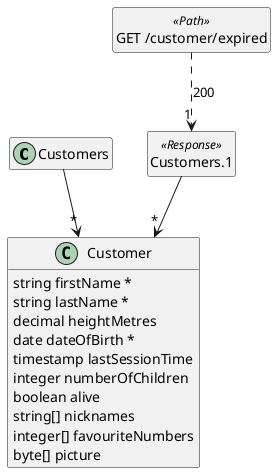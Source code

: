@startuml
hide <<Path>> circle
hide <<Response>> circle
hide <<Parameter>> circle
hide empty methods
hide empty fields
set namespaceSeparator none

class "Customers" {
}

class "Customer" {
  {field} string firstName *
  {field} string lastName *
  {field} decimal heightMetres 
  {field} date dateOfBirth *
  {field} timestamp lastSessionTime 
  {field} integer numberOfChildren 
  {field} boolean alive 
  {field} string[] nicknames 
  {field} integer[] favouriteNumbers 
  {field} byte[] picture 
}

class "Customers.1" <<Response>> {
}

class "GET /customer/expired" <<Path>> {
}

"Customers" --> "*" "Customer"

"Customers.1" --> "*" "Customer"

"GET /customer/expired" ..> "1" "Customers.1"  :  "200"

@enduml